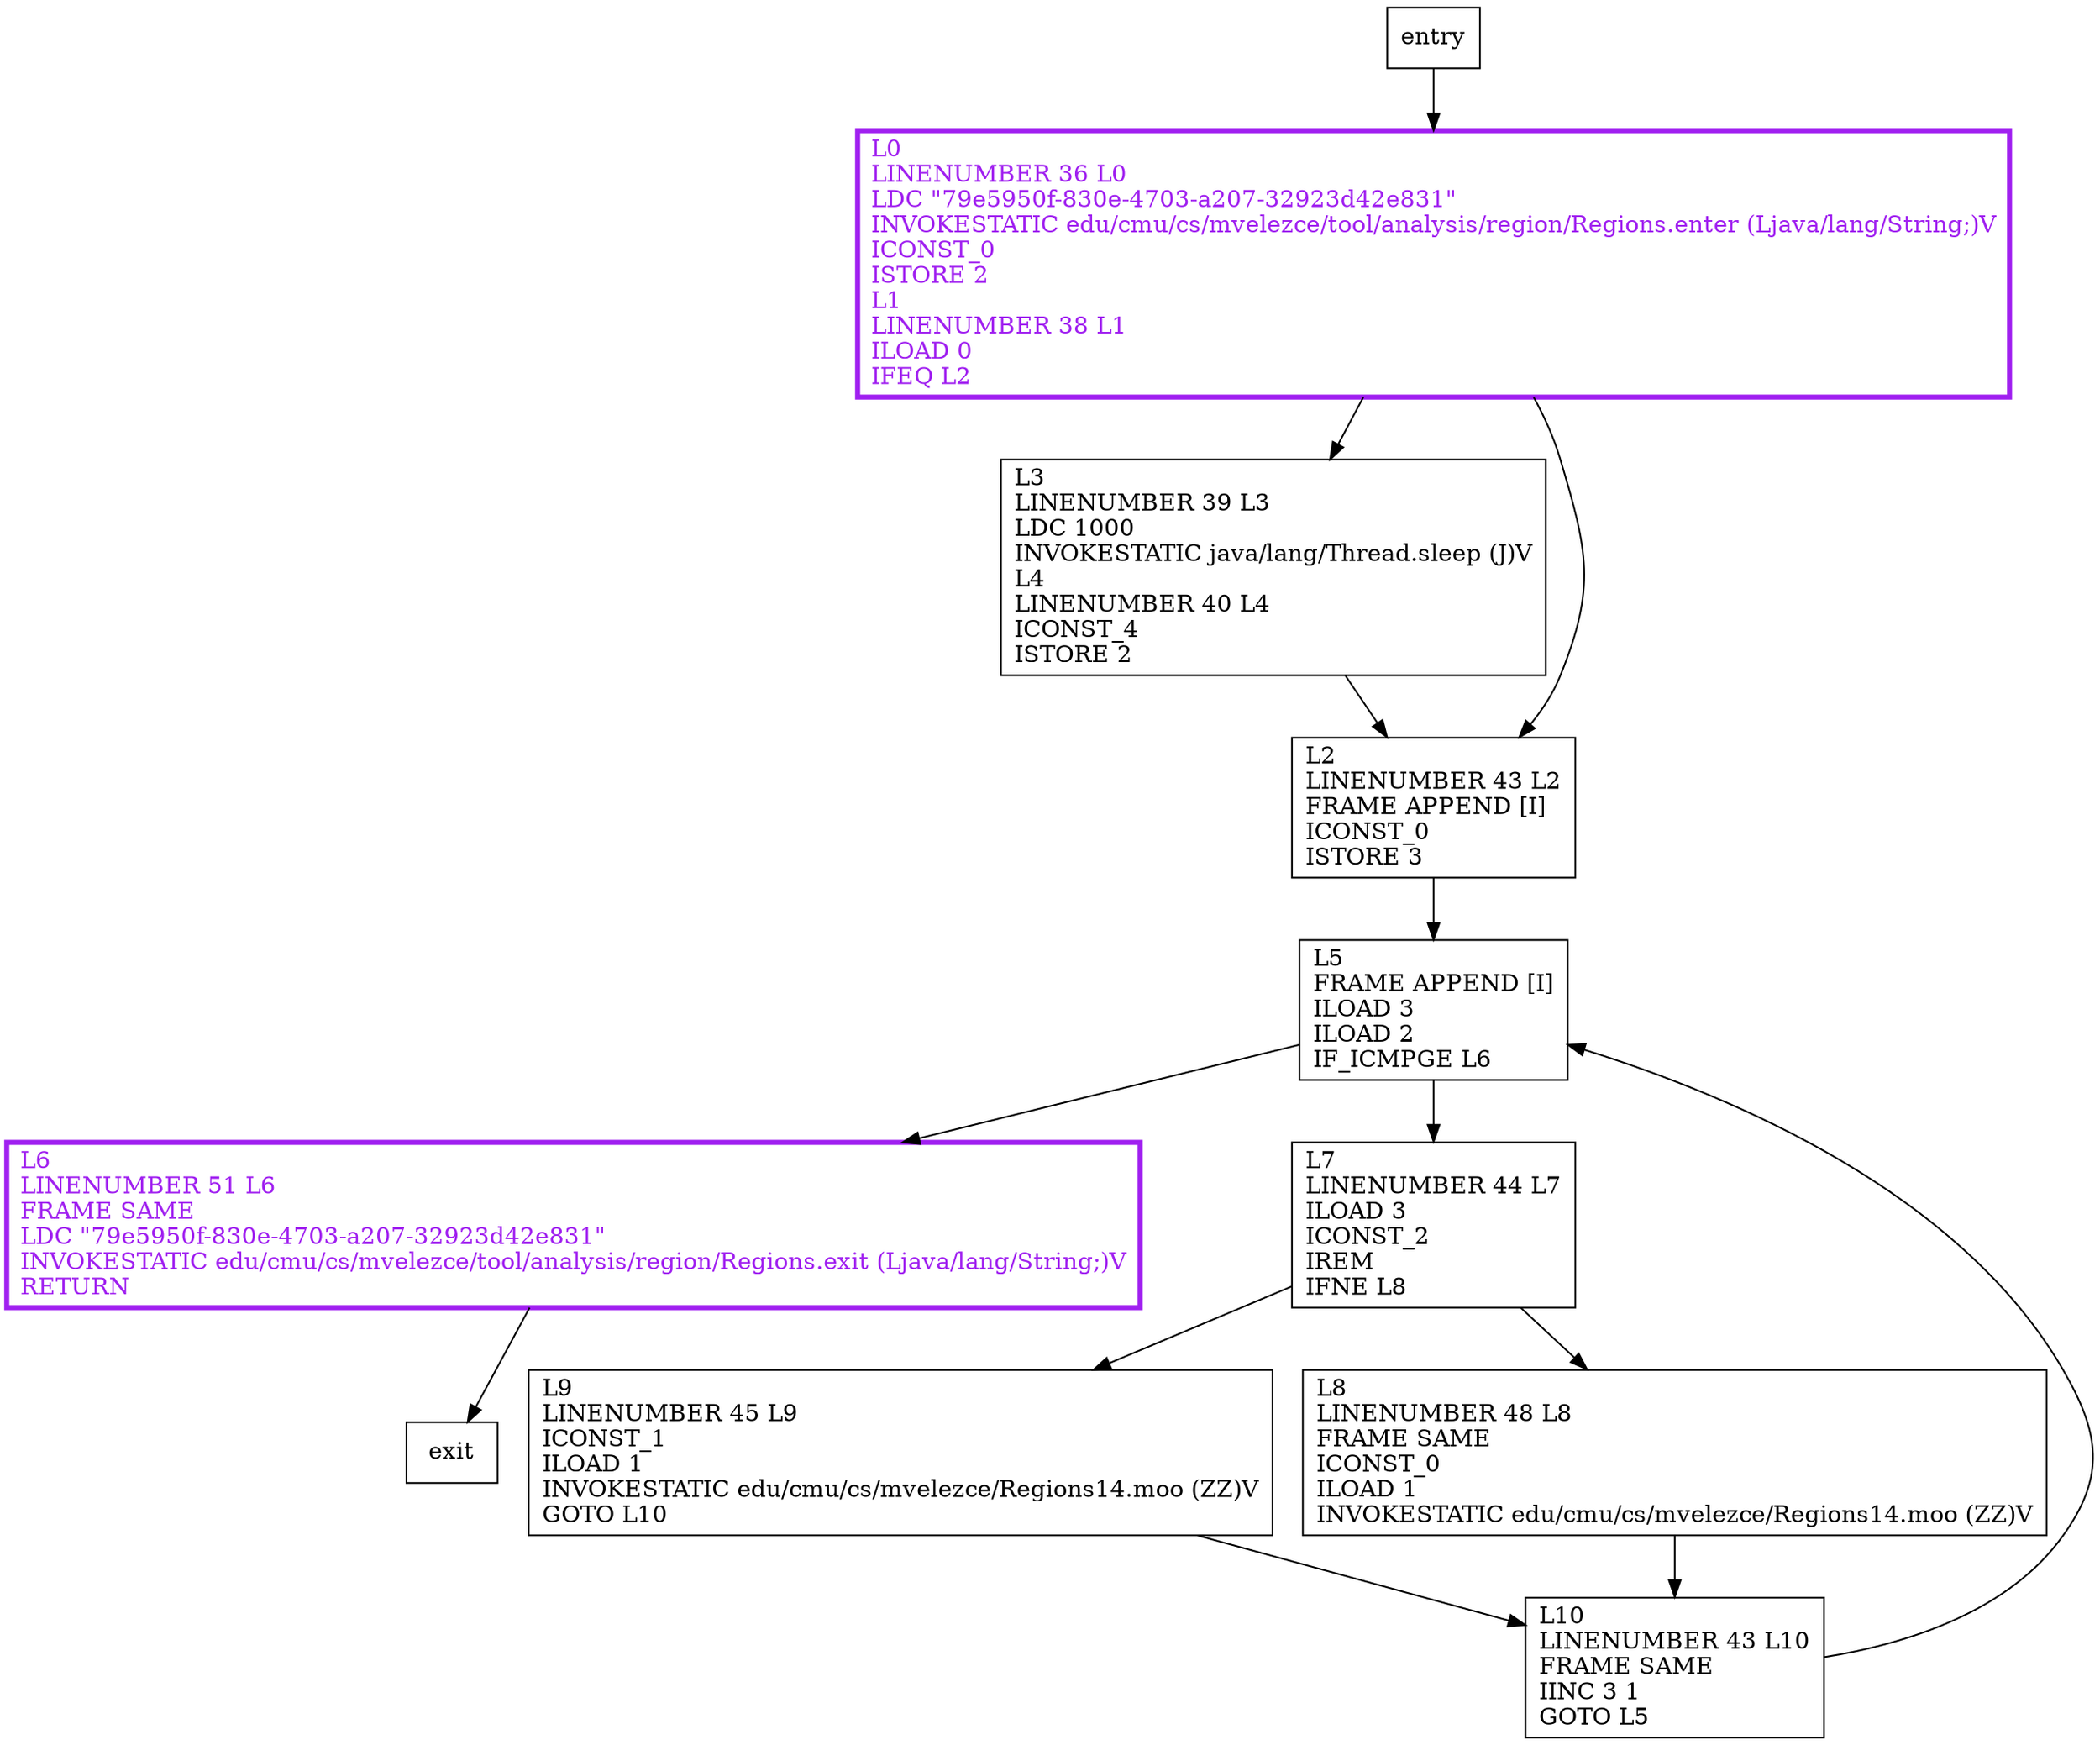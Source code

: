 digraph foo {
node [shape=record];
1025754869 [label="L3\lLINENUMBER 39 L3\lLDC 1000\lINVOKESTATIC java/lang/Thread.sleep (J)V\lL4\lLINENUMBER 40 L4\lICONST_4\lISTORE 2\l"];
291718264 [label="L5\lFRAME APPEND [I]\lILOAD 3\lILOAD 2\lIF_ICMPGE L6\l"];
1754725598 [label="L6\lLINENUMBER 51 L6\lFRAME SAME\lLDC \"79e5950f-830e-4703-a207-32923d42e831\"\lINVOKESTATIC edu/cmu/cs/mvelezce/tool/analysis/region/Regions.exit (Ljava/lang/String;)V\lRETURN\l"];
969892434 [label="L2\lLINENUMBER 43 L2\lFRAME APPEND [I]\lICONST_0\lISTORE 3\l"];
1888872312 [label="L7\lLINENUMBER 44 L7\lILOAD 3\lICONST_2\lIREM\lIFNE L8\l"];
297642496 [label="L9\lLINENUMBER 45 L9\lICONST_1\lILOAD 1\lINVOKESTATIC edu/cmu/cs/mvelezce/Regions14.moo (ZZ)V\lGOTO L10\l"];
775341497 [label="L0\lLINENUMBER 36 L0\lLDC \"79e5950f-830e-4703-a207-32923d42e831\"\lINVOKESTATIC edu/cmu/cs/mvelezce/tool/analysis/region/Regions.enter (Ljava/lang/String;)V\lICONST_0\lISTORE 2\lL1\lLINENUMBER 38 L1\lILOAD 0\lIFEQ L2\l"];
1309852901 [label="L10\lLINENUMBER 43 L10\lFRAME SAME\lIINC 3 1\lGOTO L5\l"];
847955658 [label="L8\lLINENUMBER 48 L8\lFRAME SAME\lICONST_0\lILOAD 1\lINVOKESTATIC edu/cmu/cs/mvelezce/Regions14.moo (ZZ)V\l"];
entry;
exit;
entry -> 775341497;
1025754869 -> 969892434;
291718264 -> 1754725598;
291718264 -> 1888872312;
1754725598 -> exit;
969892434 -> 291718264;
1888872312 -> 297642496;
1888872312 -> 847955658;
297642496 -> 1309852901;
775341497 -> 1025754869;
775341497 -> 969892434;
1309852901 -> 291718264;
847955658 -> 1309852901;
1754725598[fontcolor="purple", penwidth=3, color="purple"];
775341497[fontcolor="purple", penwidth=3, color="purple"];
}
